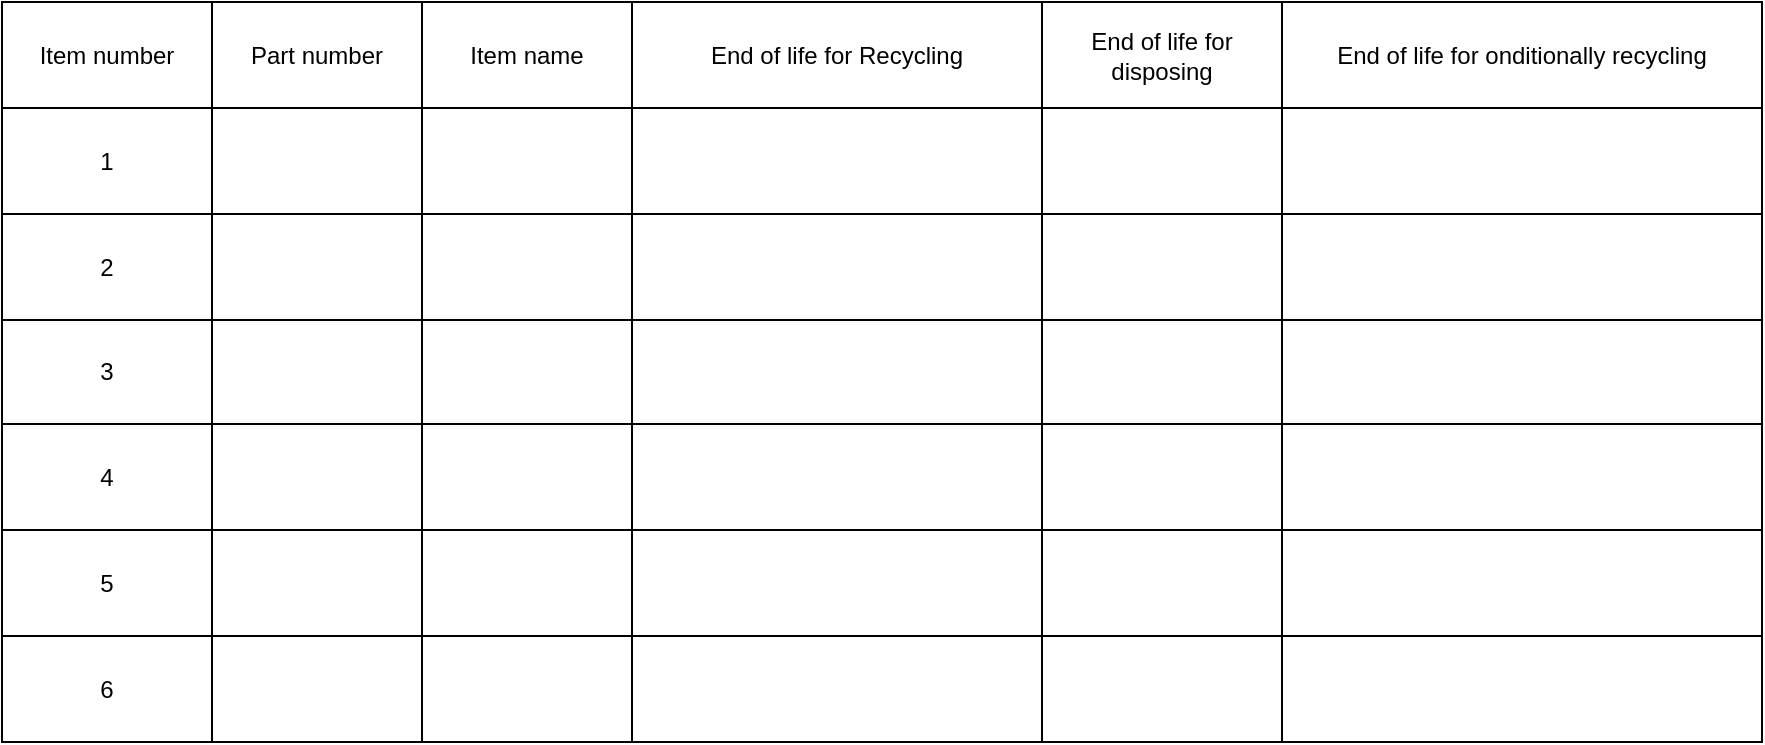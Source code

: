 <mxfile version="15.0.6" type="github">
  <diagram id="SHY1QTUyX0aD2-CzkyuG" name="Page-1">
    <mxGraphModel dx="1186" dy="651" grid="1" gridSize="10" guides="1" tooltips="1" connect="1" arrows="1" fold="1" page="1" pageScale="1" pageWidth="827" pageHeight="1169" math="0" shadow="0">
      <root>
        <mxCell id="0" />
        <mxCell id="1" parent="0" />
        <mxCell id="Je3_2IPtsJitRzt7uzww-1" value="" style="shape=table;startSize=0;container=1;collapsible=0;childLayout=tableLayout;" vertex="1" parent="1">
          <mxGeometry x="90" y="140" width="880" height="370" as="geometry" />
        </mxCell>
        <mxCell id="Je3_2IPtsJitRzt7uzww-2" value="" style="shape=partialRectangle;collapsible=0;dropTarget=0;pointerEvents=0;fillColor=none;top=0;left=0;bottom=0;right=0;points=[[0,0.5],[1,0.5]];portConstraint=eastwest;" vertex="1" parent="Je3_2IPtsJitRzt7uzww-1">
          <mxGeometry width="880" height="53" as="geometry" />
        </mxCell>
        <mxCell id="Je3_2IPtsJitRzt7uzww-3" value="Item number" style="shape=partialRectangle;html=1;whiteSpace=wrap;connectable=0;overflow=hidden;fillColor=none;top=0;left=0;bottom=0;right=0;" vertex="1" parent="Je3_2IPtsJitRzt7uzww-2">
          <mxGeometry width="105" height="53" as="geometry" />
        </mxCell>
        <mxCell id="Je3_2IPtsJitRzt7uzww-4" value="Part number" style="shape=partialRectangle;html=1;whiteSpace=wrap;connectable=0;overflow=hidden;fillColor=none;top=0;left=0;bottom=0;right=0;" vertex="1" parent="Je3_2IPtsJitRzt7uzww-2">
          <mxGeometry x="105" width="105" height="53" as="geometry" />
        </mxCell>
        <mxCell id="Je3_2IPtsJitRzt7uzww-5" value="Item name" style="shape=partialRectangle;html=1;whiteSpace=wrap;connectable=0;overflow=hidden;fillColor=none;top=0;left=0;bottom=0;right=0;" vertex="1" parent="Je3_2IPtsJitRzt7uzww-2">
          <mxGeometry x="210" width="105" height="53" as="geometry" />
        </mxCell>
        <mxCell id="Je3_2IPtsJitRzt7uzww-6" value="End of life for Recycling" style="shape=partialRectangle;html=1;whiteSpace=wrap;connectable=0;overflow=hidden;fillColor=none;top=0;left=0;bottom=0;right=0;" vertex="1" parent="Je3_2IPtsJitRzt7uzww-2">
          <mxGeometry x="315" width="205" height="53" as="geometry" />
        </mxCell>
        <mxCell id="Je3_2IPtsJitRzt7uzww-7" value="End of life for disposing " style="shape=partialRectangle;html=1;whiteSpace=wrap;connectable=0;overflow=hidden;fillColor=none;top=0;left=0;bottom=0;right=0;" vertex="1" parent="Je3_2IPtsJitRzt7uzww-2">
          <mxGeometry x="520" width="120" height="53" as="geometry" />
        </mxCell>
        <mxCell id="Je3_2IPtsJitRzt7uzww-8" value="End of life for onditionally recycling" style="shape=partialRectangle;html=1;whiteSpace=wrap;connectable=0;overflow=hidden;fillColor=none;top=0;left=0;bottom=0;right=0;" vertex="1" parent="Je3_2IPtsJitRzt7uzww-2">
          <mxGeometry x="640" width="240" height="53" as="geometry" />
        </mxCell>
        <mxCell id="Je3_2IPtsJitRzt7uzww-14" style="shape=partialRectangle;collapsible=0;dropTarget=0;pointerEvents=0;fillColor=none;top=0;left=0;bottom=0;right=0;points=[[0,0.5],[1,0.5]];portConstraint=eastwest;" vertex="1" parent="Je3_2IPtsJitRzt7uzww-1">
          <mxGeometry y="53" width="880" height="53" as="geometry" />
        </mxCell>
        <mxCell id="Je3_2IPtsJitRzt7uzww-15" value="1" style="shape=partialRectangle;html=1;whiteSpace=wrap;connectable=0;overflow=hidden;fillColor=none;top=0;left=0;bottom=0;right=0;" vertex="1" parent="Je3_2IPtsJitRzt7uzww-14">
          <mxGeometry width="105" height="53" as="geometry" />
        </mxCell>
        <mxCell id="Je3_2IPtsJitRzt7uzww-16" style="shape=partialRectangle;html=1;whiteSpace=wrap;connectable=0;overflow=hidden;fillColor=none;top=0;left=0;bottom=0;right=0;" vertex="1" parent="Je3_2IPtsJitRzt7uzww-14">
          <mxGeometry x="105" width="105" height="53" as="geometry" />
        </mxCell>
        <mxCell id="Je3_2IPtsJitRzt7uzww-17" style="shape=partialRectangle;html=1;whiteSpace=wrap;connectable=0;overflow=hidden;fillColor=none;top=0;left=0;bottom=0;right=0;" vertex="1" parent="Je3_2IPtsJitRzt7uzww-14">
          <mxGeometry x="210" width="105" height="53" as="geometry" />
        </mxCell>
        <mxCell id="Je3_2IPtsJitRzt7uzww-18" style="shape=partialRectangle;html=1;whiteSpace=wrap;connectable=0;overflow=hidden;fillColor=none;top=0;left=0;bottom=0;right=0;" vertex="1" parent="Je3_2IPtsJitRzt7uzww-14">
          <mxGeometry x="315" width="205" height="53" as="geometry" />
        </mxCell>
        <mxCell id="Je3_2IPtsJitRzt7uzww-19" value="" style="shape=partialRectangle;html=1;whiteSpace=wrap;connectable=0;overflow=hidden;fillColor=none;top=0;left=0;bottom=0;right=0;" vertex="1" parent="Je3_2IPtsJitRzt7uzww-14">
          <mxGeometry x="520" width="120" height="53" as="geometry" />
        </mxCell>
        <mxCell id="Je3_2IPtsJitRzt7uzww-20" style="shape=partialRectangle;html=1;whiteSpace=wrap;connectable=0;overflow=hidden;fillColor=none;top=0;left=0;bottom=0;right=0;" vertex="1" parent="Je3_2IPtsJitRzt7uzww-14">
          <mxGeometry x="640" width="240" height="53" as="geometry" />
        </mxCell>
        <mxCell id="Je3_2IPtsJitRzt7uzww-26" style="shape=partialRectangle;collapsible=0;dropTarget=0;pointerEvents=0;fillColor=none;top=0;left=0;bottom=0;right=0;points=[[0,0.5],[1,0.5]];portConstraint=eastwest;" vertex="1" parent="Je3_2IPtsJitRzt7uzww-1">
          <mxGeometry y="106" width="880" height="53" as="geometry" />
        </mxCell>
        <mxCell id="Je3_2IPtsJitRzt7uzww-27" value="2" style="shape=partialRectangle;html=1;whiteSpace=wrap;connectable=0;overflow=hidden;fillColor=none;top=0;left=0;bottom=0;right=0;" vertex="1" parent="Je3_2IPtsJitRzt7uzww-26">
          <mxGeometry width="105" height="53" as="geometry" />
        </mxCell>
        <mxCell id="Je3_2IPtsJitRzt7uzww-28" style="shape=partialRectangle;html=1;whiteSpace=wrap;connectable=0;overflow=hidden;fillColor=none;top=0;left=0;bottom=0;right=0;" vertex="1" parent="Je3_2IPtsJitRzt7uzww-26">
          <mxGeometry x="105" width="105" height="53" as="geometry" />
        </mxCell>
        <mxCell id="Je3_2IPtsJitRzt7uzww-29" style="shape=partialRectangle;html=1;whiteSpace=wrap;connectable=0;overflow=hidden;fillColor=none;top=0;left=0;bottom=0;right=0;" vertex="1" parent="Je3_2IPtsJitRzt7uzww-26">
          <mxGeometry x="210" width="105" height="53" as="geometry" />
        </mxCell>
        <mxCell id="Je3_2IPtsJitRzt7uzww-30" style="shape=partialRectangle;html=1;whiteSpace=wrap;connectable=0;overflow=hidden;fillColor=none;top=0;left=0;bottom=0;right=0;" vertex="1" parent="Je3_2IPtsJitRzt7uzww-26">
          <mxGeometry x="315" width="205" height="53" as="geometry" />
        </mxCell>
        <mxCell id="Je3_2IPtsJitRzt7uzww-31" style="shape=partialRectangle;html=1;whiteSpace=wrap;connectable=0;overflow=hidden;fillColor=none;top=0;left=0;bottom=0;right=0;" vertex="1" parent="Je3_2IPtsJitRzt7uzww-26">
          <mxGeometry x="520" width="120" height="53" as="geometry" />
        </mxCell>
        <mxCell id="Je3_2IPtsJitRzt7uzww-32" style="shape=partialRectangle;html=1;whiteSpace=wrap;connectable=0;overflow=hidden;fillColor=none;top=0;left=0;bottom=0;right=0;" vertex="1" parent="Je3_2IPtsJitRzt7uzww-26">
          <mxGeometry x="640" width="240" height="53" as="geometry" />
        </mxCell>
        <mxCell id="Je3_2IPtsJitRzt7uzww-38" value="" style="shape=partialRectangle;collapsible=0;dropTarget=0;pointerEvents=0;fillColor=none;top=0;left=0;bottom=0;right=0;points=[[0,0.5],[1,0.5]];portConstraint=eastwest;" vertex="1" parent="Je3_2IPtsJitRzt7uzww-1">
          <mxGeometry y="159" width="880" height="52" as="geometry" />
        </mxCell>
        <mxCell id="Je3_2IPtsJitRzt7uzww-39" value="3" style="shape=partialRectangle;html=1;whiteSpace=wrap;connectable=0;overflow=hidden;fillColor=none;top=0;left=0;bottom=0;right=0;" vertex="1" parent="Je3_2IPtsJitRzt7uzww-38">
          <mxGeometry width="105" height="52" as="geometry" />
        </mxCell>
        <mxCell id="Je3_2IPtsJitRzt7uzww-40" value="" style="shape=partialRectangle;html=1;whiteSpace=wrap;connectable=0;overflow=hidden;fillColor=none;top=0;left=0;bottom=0;right=0;" vertex="1" parent="Je3_2IPtsJitRzt7uzww-38">
          <mxGeometry x="105" width="105" height="52" as="geometry" />
        </mxCell>
        <mxCell id="Je3_2IPtsJitRzt7uzww-41" value="" style="shape=partialRectangle;html=1;whiteSpace=wrap;connectable=0;overflow=hidden;fillColor=none;top=0;left=0;bottom=0;right=0;" vertex="1" parent="Je3_2IPtsJitRzt7uzww-38">
          <mxGeometry x="210" width="105" height="52" as="geometry" />
        </mxCell>
        <mxCell id="Je3_2IPtsJitRzt7uzww-42" value="" style="shape=partialRectangle;html=1;whiteSpace=wrap;connectable=0;overflow=hidden;fillColor=none;top=0;left=0;bottom=0;right=0;" vertex="1" parent="Je3_2IPtsJitRzt7uzww-38">
          <mxGeometry x="315" width="205" height="52" as="geometry" />
        </mxCell>
        <mxCell id="Je3_2IPtsJitRzt7uzww-43" value="" style="shape=partialRectangle;html=1;whiteSpace=wrap;connectable=0;overflow=hidden;fillColor=none;top=0;left=0;bottom=0;right=0;" vertex="1" parent="Je3_2IPtsJitRzt7uzww-38">
          <mxGeometry x="520" width="120" height="52" as="geometry" />
        </mxCell>
        <mxCell id="Je3_2IPtsJitRzt7uzww-44" value="" style="shape=partialRectangle;html=1;whiteSpace=wrap;connectable=0;overflow=hidden;fillColor=none;top=0;left=0;bottom=0;right=0;" vertex="1" parent="Je3_2IPtsJitRzt7uzww-38">
          <mxGeometry x="640" width="240" height="52" as="geometry" />
        </mxCell>
        <mxCell id="Je3_2IPtsJitRzt7uzww-50" value="" style="shape=partialRectangle;collapsible=0;dropTarget=0;pointerEvents=0;fillColor=none;top=0;left=0;bottom=0;right=0;points=[[0,0.5],[1,0.5]];portConstraint=eastwest;" vertex="1" parent="Je3_2IPtsJitRzt7uzww-1">
          <mxGeometry y="211" width="880" height="53" as="geometry" />
        </mxCell>
        <mxCell id="Je3_2IPtsJitRzt7uzww-51" value="4" style="shape=partialRectangle;html=1;whiteSpace=wrap;connectable=0;overflow=hidden;fillColor=none;top=0;left=0;bottom=0;right=0;" vertex="1" parent="Je3_2IPtsJitRzt7uzww-50">
          <mxGeometry width="105" height="53" as="geometry" />
        </mxCell>
        <mxCell id="Je3_2IPtsJitRzt7uzww-52" value="" style="shape=partialRectangle;html=1;whiteSpace=wrap;connectable=0;overflow=hidden;fillColor=none;top=0;left=0;bottom=0;right=0;" vertex="1" parent="Je3_2IPtsJitRzt7uzww-50">
          <mxGeometry x="105" width="105" height="53" as="geometry" />
        </mxCell>
        <mxCell id="Je3_2IPtsJitRzt7uzww-53" value="" style="shape=partialRectangle;html=1;whiteSpace=wrap;connectable=0;overflow=hidden;fillColor=none;top=0;left=0;bottom=0;right=0;" vertex="1" parent="Je3_2IPtsJitRzt7uzww-50">
          <mxGeometry x="210" width="105" height="53" as="geometry" />
        </mxCell>
        <mxCell id="Je3_2IPtsJitRzt7uzww-54" value="" style="shape=partialRectangle;html=1;whiteSpace=wrap;connectable=0;overflow=hidden;fillColor=none;top=0;left=0;bottom=0;right=0;" vertex="1" parent="Je3_2IPtsJitRzt7uzww-50">
          <mxGeometry x="315" width="205" height="53" as="geometry" />
        </mxCell>
        <mxCell id="Je3_2IPtsJitRzt7uzww-55" value="" style="shape=partialRectangle;html=1;whiteSpace=wrap;connectable=0;overflow=hidden;fillColor=none;top=0;left=0;bottom=0;right=0;" vertex="1" parent="Je3_2IPtsJitRzt7uzww-50">
          <mxGeometry x="520" width="120" height="53" as="geometry" />
        </mxCell>
        <mxCell id="Je3_2IPtsJitRzt7uzww-56" value="" style="shape=partialRectangle;html=1;whiteSpace=wrap;connectable=0;overflow=hidden;fillColor=none;top=0;left=0;bottom=0;right=0;" vertex="1" parent="Je3_2IPtsJitRzt7uzww-50">
          <mxGeometry x="640" width="240" height="53" as="geometry" />
        </mxCell>
        <mxCell id="Je3_2IPtsJitRzt7uzww-62" value="" style="shape=partialRectangle;collapsible=0;dropTarget=0;pointerEvents=0;fillColor=none;top=0;left=0;bottom=0;right=0;points=[[0,0.5],[1,0.5]];portConstraint=eastwest;" vertex="1" parent="Je3_2IPtsJitRzt7uzww-1">
          <mxGeometry y="264" width="880" height="53" as="geometry" />
        </mxCell>
        <mxCell id="Je3_2IPtsJitRzt7uzww-63" value="5" style="shape=partialRectangle;html=1;whiteSpace=wrap;connectable=0;overflow=hidden;fillColor=none;top=0;left=0;bottom=0;right=0;" vertex="1" parent="Je3_2IPtsJitRzt7uzww-62">
          <mxGeometry width="105" height="53" as="geometry" />
        </mxCell>
        <mxCell id="Je3_2IPtsJitRzt7uzww-64" value="" style="shape=partialRectangle;html=1;whiteSpace=wrap;connectable=0;overflow=hidden;fillColor=none;top=0;left=0;bottom=0;right=0;" vertex="1" parent="Je3_2IPtsJitRzt7uzww-62">
          <mxGeometry x="105" width="105" height="53" as="geometry" />
        </mxCell>
        <mxCell id="Je3_2IPtsJitRzt7uzww-65" value="" style="shape=partialRectangle;html=1;whiteSpace=wrap;connectable=0;overflow=hidden;fillColor=none;top=0;left=0;bottom=0;right=0;" vertex="1" parent="Je3_2IPtsJitRzt7uzww-62">
          <mxGeometry x="210" width="105" height="53" as="geometry" />
        </mxCell>
        <mxCell id="Je3_2IPtsJitRzt7uzww-66" value="" style="shape=partialRectangle;html=1;whiteSpace=wrap;connectable=0;overflow=hidden;fillColor=none;top=0;left=0;bottom=0;right=0;" vertex="1" parent="Je3_2IPtsJitRzt7uzww-62">
          <mxGeometry x="315" width="205" height="53" as="geometry" />
        </mxCell>
        <mxCell id="Je3_2IPtsJitRzt7uzww-67" value="" style="shape=partialRectangle;html=1;whiteSpace=wrap;connectable=0;overflow=hidden;fillColor=none;top=0;left=0;bottom=0;right=0;" vertex="1" parent="Je3_2IPtsJitRzt7uzww-62">
          <mxGeometry x="520" width="120" height="53" as="geometry" />
        </mxCell>
        <mxCell id="Je3_2IPtsJitRzt7uzww-68" value="" style="shape=partialRectangle;html=1;whiteSpace=wrap;connectable=0;overflow=hidden;fillColor=none;top=0;left=0;bottom=0;right=0;" vertex="1" parent="Je3_2IPtsJitRzt7uzww-62">
          <mxGeometry x="640" width="240" height="53" as="geometry" />
        </mxCell>
        <mxCell id="Je3_2IPtsJitRzt7uzww-74" value="" style="shape=partialRectangle;collapsible=0;dropTarget=0;pointerEvents=0;fillColor=none;top=0;left=0;bottom=0;right=0;points=[[0,0.5],[1,0.5]];portConstraint=eastwest;" vertex="1" parent="Je3_2IPtsJitRzt7uzww-1">
          <mxGeometry y="317" width="880" height="53" as="geometry" />
        </mxCell>
        <mxCell id="Je3_2IPtsJitRzt7uzww-75" value="6" style="shape=partialRectangle;html=1;whiteSpace=wrap;connectable=0;overflow=hidden;fillColor=none;top=0;left=0;bottom=0;right=0;" vertex="1" parent="Je3_2IPtsJitRzt7uzww-74">
          <mxGeometry width="105" height="53" as="geometry" />
        </mxCell>
        <mxCell id="Je3_2IPtsJitRzt7uzww-76" value="" style="shape=partialRectangle;html=1;whiteSpace=wrap;connectable=0;overflow=hidden;fillColor=none;top=0;left=0;bottom=0;right=0;" vertex="1" parent="Je3_2IPtsJitRzt7uzww-74">
          <mxGeometry x="105" width="105" height="53" as="geometry" />
        </mxCell>
        <mxCell id="Je3_2IPtsJitRzt7uzww-77" value="" style="shape=partialRectangle;html=1;whiteSpace=wrap;connectable=0;overflow=hidden;fillColor=none;top=0;left=0;bottom=0;right=0;" vertex="1" parent="Je3_2IPtsJitRzt7uzww-74">
          <mxGeometry x="210" width="105" height="53" as="geometry" />
        </mxCell>
        <mxCell id="Je3_2IPtsJitRzt7uzww-78" value="" style="shape=partialRectangle;html=1;whiteSpace=wrap;connectable=0;overflow=hidden;fillColor=none;top=0;left=0;bottom=0;right=0;" vertex="1" parent="Je3_2IPtsJitRzt7uzww-74">
          <mxGeometry x="315" width="205" height="53" as="geometry" />
        </mxCell>
        <mxCell id="Je3_2IPtsJitRzt7uzww-79" value="" style="shape=partialRectangle;html=1;whiteSpace=wrap;connectable=0;overflow=hidden;fillColor=none;top=0;left=0;bottom=0;right=0;" vertex="1" parent="Je3_2IPtsJitRzt7uzww-74">
          <mxGeometry x="520" width="120" height="53" as="geometry" />
        </mxCell>
        <mxCell id="Je3_2IPtsJitRzt7uzww-80" value="" style="shape=partialRectangle;html=1;whiteSpace=wrap;connectable=0;overflow=hidden;fillColor=none;top=0;left=0;bottom=0;right=0;" vertex="1" parent="Je3_2IPtsJitRzt7uzww-74">
          <mxGeometry x="640" width="240" height="53" as="geometry" />
        </mxCell>
      </root>
    </mxGraphModel>
  </diagram>
</mxfile>
